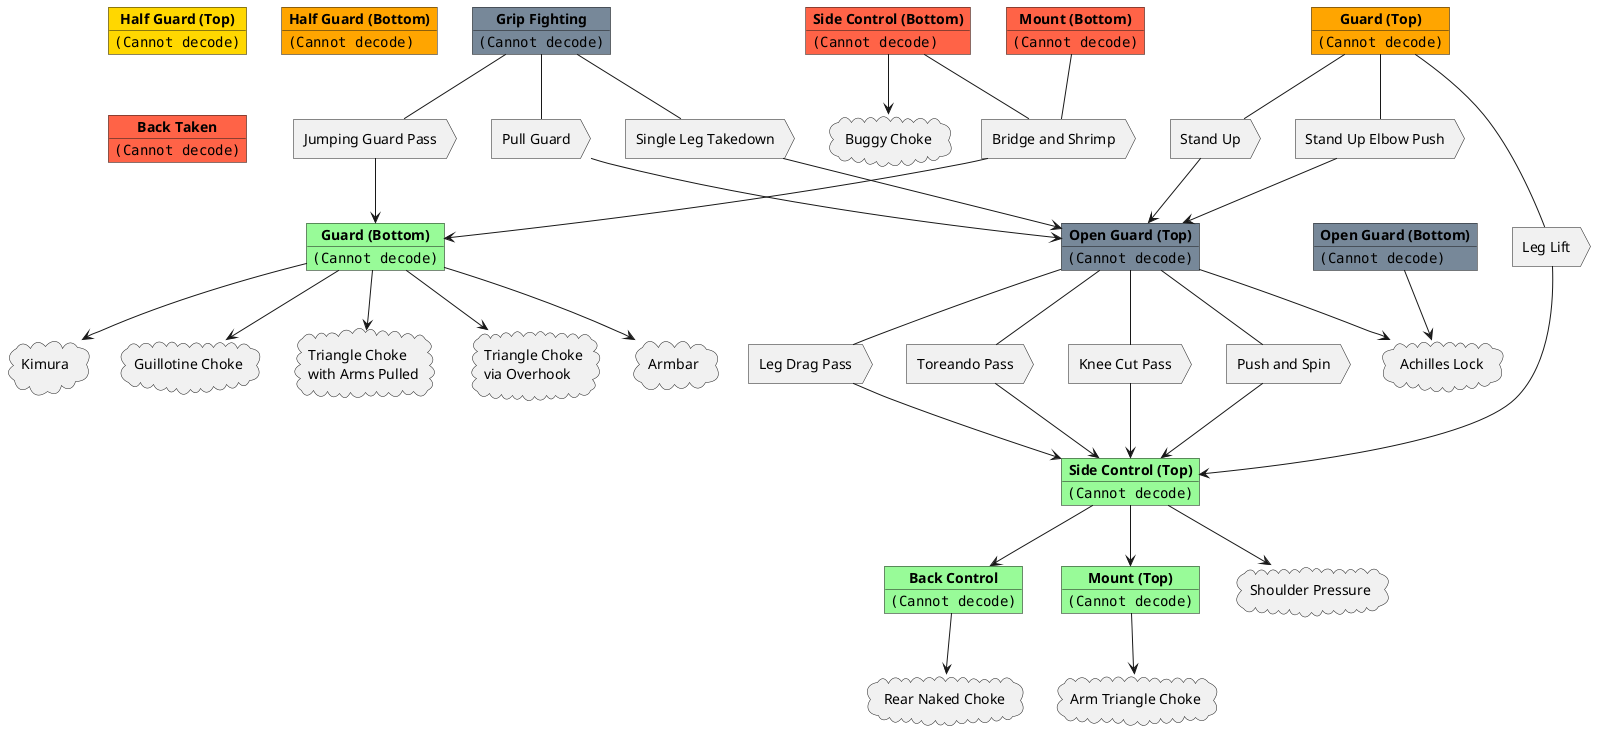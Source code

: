 @startuml

allow_mixing
hide stereotype

<style>
'https://github.com/plantuml/plantuml/issues/1896
object {
    FontStyle bold
}
'#99fb99
.green {
    BackgroundColor palegreen
}
'#ffd700
.yellow {
    BackgroundColor gold
}
'#ffa401
.orange {
    BackgroundColor orange
}
'#fe6247
.red {
    BackgroundColor tomato
}
'#768999
.gray {
    BackgroundColor lightslategray 
}
</style>

object "Grip Fighting" as GripFighting <<gray>> {
  <img:./bjj/GripFighting.png>
}
object "Open Guard (Top)" as OpenGuardTop <<gray>> {
  <img:./bjj/OpenGuardTop.png>
}
object "Open Guard (Bottom)" as OpenGuardBottom <<gray>> {
  <img:./bjj/OpenGuardBottom.png>
}
object "Back Control" as BackControl <<green>> {
  <img:./bjj/BackControlTop.png>
}
object "Mount (Top)" as MountTop <<green>> {
  <img:./bjj/MountTop.png>
}
object "Side Control (Top)" as SideControlTop <<green>> {
  <img:./bjj/SideControlTop.png>
}
object "Guard (Bottom)" as GuardBottom <<green>> {
  <img:./bjj/GuardBottom.png>
}
object "Half Guard (Top)" as HalfGuardTop <<yellow>> {
  <img:./bjj/HalfGuardTop.png>
}
object "Half Guard (Bottom)" as HalfGuardBottom <<orange>> {
  <img:./bjj/HalfGuardBottom.png>
}
object "Guard (Top)" as GuardTop <<orange>> {
  <img:./bjj/GuardTop.png>
}
object "Side Control (Bottom)" as SideControlBottom <<red>> {
  <img:./bjj/SideControlBottom.png>
}
object "Mount (Bottom)" as MountBottom <<red>> {
  <img:./bjj/MountBottom.png>
}
object "Back Taken" as BackTaken <<red>> {
  <img:./bjj/BackControlBottom.png>
}

action "Leg Drag Pass" as LegDragPass [[https://www.youtube.com/watch?v=n596l_pJi-E]]
action "Jumping Guard Pass" as JumpingGuardPass
action "Toreando Pass" as ToreandoPass
action "Knee Cut Pass" as KneeCutPass
action "Single Leg Takedown" as SingleLegTakedown [[https://www.youtube.com/watch?v=4HBVdF5AXc0]]
action "Bridge and Shrimp" as BridgeAndShrimp
action "Push and Spin" as PushAndSpin
action "Pull Guard" as PullGuard
action "Stand Up" as StandUp
action "Stand Up Elbow Push" as StandUpElbowPush
action "Leg Lift" as LegLift

cloud "Arm Triangle Choke" as ArmTriangleChoke
cloud "Triangle Choke\nwith Arms Pulled" as TriangleChokeArmsPulled
cloud "Triangle Choke\nvia Overhook" as TriangleChokeOverhook
cloud "Armbar" as Armbar
cloud "Kimura" as Kimura
cloud "Guillotine Choke" as GuillotineChoke
cloud "Achilles Lock" as AchillesLock
cloud "Shoulder Pressure" as ShoulderPressure
cloud "Rear Naked Choke" as RearNakedChoke
cloud "Buggy Choke" as BuggyChoke

GripFighting -- PullGuard
PullGuard --> OpenGuardTop
GripFighting -- SingleLegTakedown
SingleLegTakedown --> OpenGuardTop
GripFighting -- JumpingGuardPass
JumpingGuardPass --> GuardBottom

OpenGuardTop -- LegDragPass
LegDragPass --> SideControlTop
OpenGuardTop -- ToreandoPass
ToreandoPass --> SideControlTop
OpenGuardTop -- PushAndSpin
PushAndSpin --> SideControlTop
OpenGuardTop -- KneeCutPass
KneeCutPass --> SideControlTop
OpenGuardTop --> AchillesLock

OpenGuardBottom --> AchillesLock

SideControlTop --> MountTop
SideControlTop --> ShoulderPressure
SideControlTop --> BackControl

MountTop --> ArmTriangleChoke

SideControlBottom -- BridgeAndShrimp
MountBottom -- BridgeAndShrimp
BridgeAndShrimp --> GuardBottom
SideControlBottom --> BuggyChoke

GuardBottom --> TriangleChokeArmsPulled
GuardBottom --> TriangleChokeOverhook
GuardBottom --> Armbar
GuardBottom --> Kimura
GuardBottom --> GuillotineChoke

BackControl --> RearNakedChoke

GuardTop -- StandUp
StandUp --> OpenGuardTop
GuardTop -- StandUpElbowPush
StandUpElbowPush --> OpenGuardTop
GuardTop -- LegLift
LegLift --> SideControlTop

/' north south '/

@enduml
